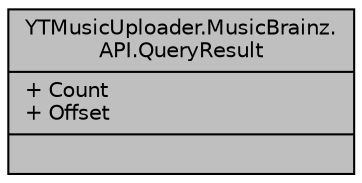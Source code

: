 digraph "YTMusicUploader.MusicBrainz.API.QueryResult"
{
 // LATEX_PDF_SIZE
  edge [fontname="Helvetica",fontsize="10",labelfontname="Helvetica",labelfontsize="10"];
  node [fontname="Helvetica",fontsize="10",shape=record];
  Node1 [label="{YTMusicUploader.MusicBrainz.\lAPI.QueryResult\n|+ Count\l+ Offset\l|}",height=0.2,width=0.4,color="black", fillcolor="grey75", style="filled", fontcolor="black",tooltip="Abstract base class for MusicBrainz queries returning lists (with paging support)."];
}
